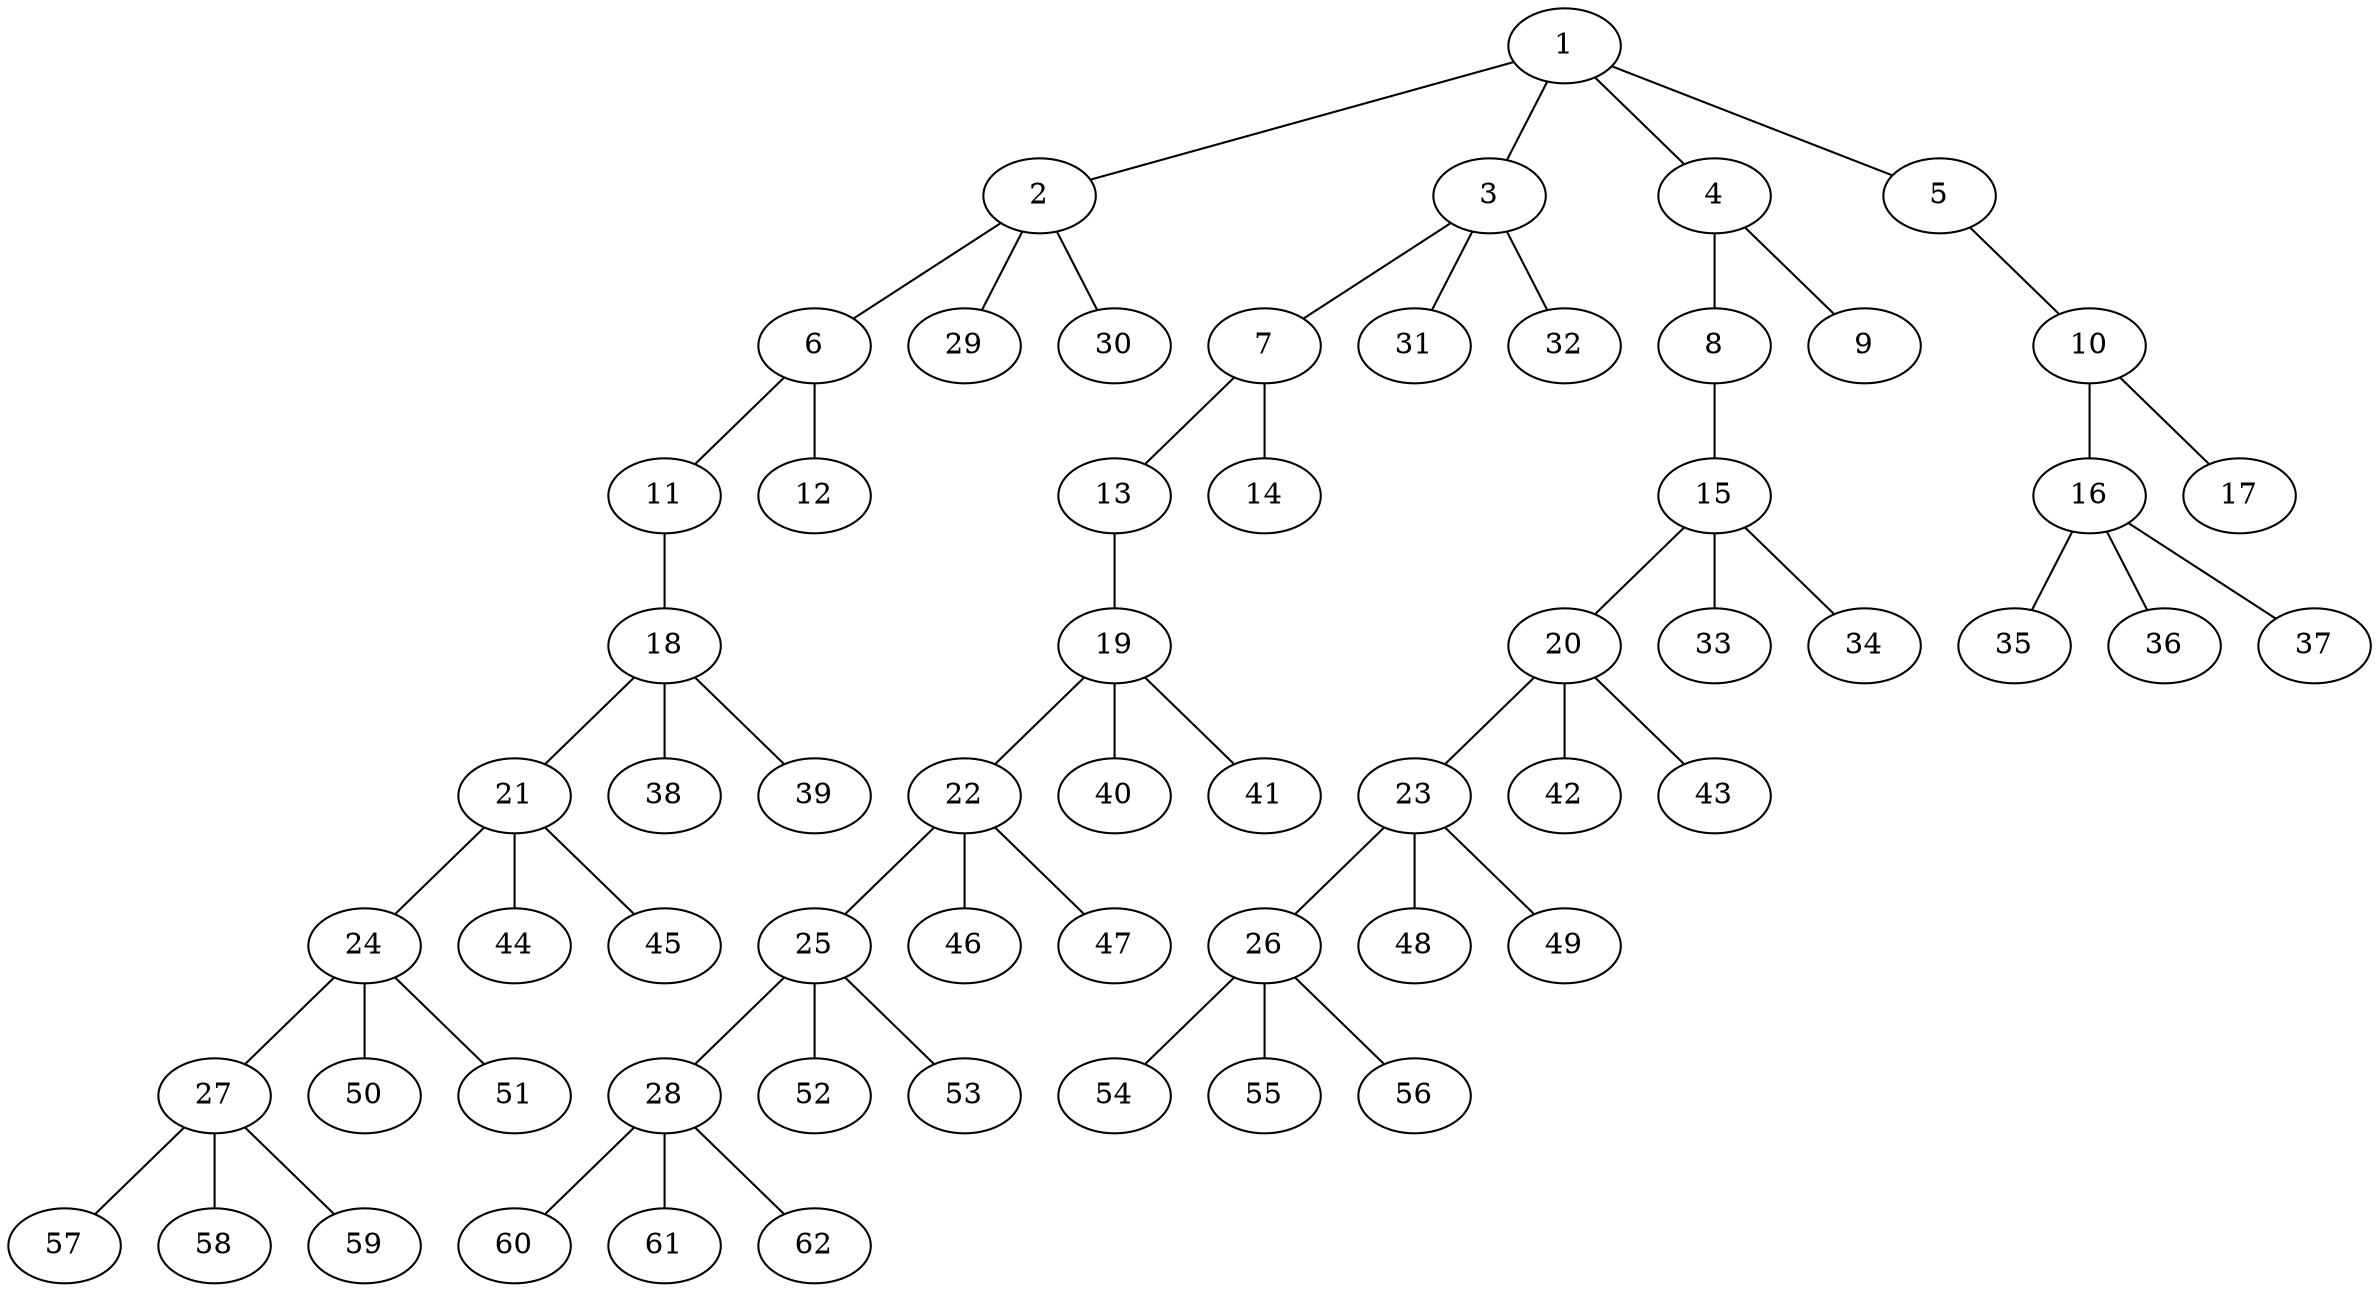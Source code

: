 graph molecule_3477 {
	1	 [chem=C];
	2	 [chem=C];
	1 -- 2	 [valence=1];
	3	 [chem=C];
	1 -- 3	 [valence=1];
	4	 [chem=C];
	1 -- 4	 [valence=1];
	5	 [chem=O];
	1 -- 5	 [valence=1];
	6	 [chem=C];
	2 -- 6	 [valence=1];
	29	 [chem=H];
	2 -- 29	 [valence=1];
	30	 [chem=H];
	2 -- 30	 [valence=1];
	7	 [chem=C];
	3 -- 7	 [valence=1];
	31	 [chem=H];
	3 -- 31	 [valence=1];
	32	 [chem=H];
	3 -- 32	 [valence=1];
	8	 [chem=O];
	4 -- 8	 [valence=1];
	9	 [chem=O];
	4 -- 9	 [valence=2];
	10	 [chem=C];
	5 -- 10	 [valence=1];
	11	 [chem=O];
	6 -- 11	 [valence=1];
	12	 [chem=O];
	6 -- 12	 [valence=2];
	13	 [chem=O];
	7 -- 13	 [valence=1];
	14	 [chem=O];
	7 -- 14	 [valence=2];
	15	 [chem=C];
	8 -- 15	 [valence=1];
	16	 [chem=C];
	10 -- 16	 [valence=1];
	17	 [chem=O];
	10 -- 17	 [valence=2];
	18	 [chem=C];
	11 -- 18	 [valence=1];
	19	 [chem=C];
	13 -- 19	 [valence=1];
	20	 [chem=C];
	15 -- 20	 [valence=1];
	33	 [chem=H];
	15 -- 33	 [valence=1];
	34	 [chem=H];
	15 -- 34	 [valence=1];
	35	 [chem=H];
	16 -- 35	 [valence=1];
	36	 [chem=H];
	16 -- 36	 [valence=1];
	37	 [chem=H];
	16 -- 37	 [valence=1];
	21	 [chem=C];
	18 -- 21	 [valence=1];
	38	 [chem=H];
	18 -- 38	 [valence=1];
	39	 [chem=H];
	18 -- 39	 [valence=1];
	22	 [chem=C];
	19 -- 22	 [valence=1];
	40	 [chem=H];
	19 -- 40	 [valence=1];
	41	 [chem=H];
	19 -- 41	 [valence=1];
	23	 [chem=C];
	20 -- 23	 [valence=1];
	42	 [chem=H];
	20 -- 42	 [valence=1];
	43	 [chem=H];
	20 -- 43	 [valence=1];
	24	 [chem=C];
	21 -- 24	 [valence=1];
	44	 [chem=H];
	21 -- 44	 [valence=1];
	45	 [chem=H];
	21 -- 45	 [valence=1];
	25	 [chem=C];
	22 -- 25	 [valence=1];
	46	 [chem=H];
	22 -- 46	 [valence=1];
	47	 [chem=H];
	22 -- 47	 [valence=1];
	26	 [chem=C];
	23 -- 26	 [valence=1];
	48	 [chem=H];
	23 -- 48	 [valence=1];
	49	 [chem=H];
	23 -- 49	 [valence=1];
	27	 [chem=C];
	24 -- 27	 [valence=1];
	50	 [chem=H];
	24 -- 50	 [valence=1];
	51	 [chem=H];
	24 -- 51	 [valence=1];
	28	 [chem=C];
	25 -- 28	 [valence=1];
	52	 [chem=H];
	25 -- 52	 [valence=1];
	53	 [chem=H];
	25 -- 53	 [valence=1];
	54	 [chem=H];
	26 -- 54	 [valence=1];
	55	 [chem=H];
	26 -- 55	 [valence=1];
	56	 [chem=H];
	26 -- 56	 [valence=1];
	57	 [chem=H];
	27 -- 57	 [valence=1];
	58	 [chem=H];
	27 -- 58	 [valence=1];
	59	 [chem=H];
	27 -- 59	 [valence=1];
	60	 [chem=H];
	28 -- 60	 [valence=1];
	61	 [chem=H];
	28 -- 61	 [valence=1];
	62	 [chem=H];
	28 -- 62	 [valence=1];
}
